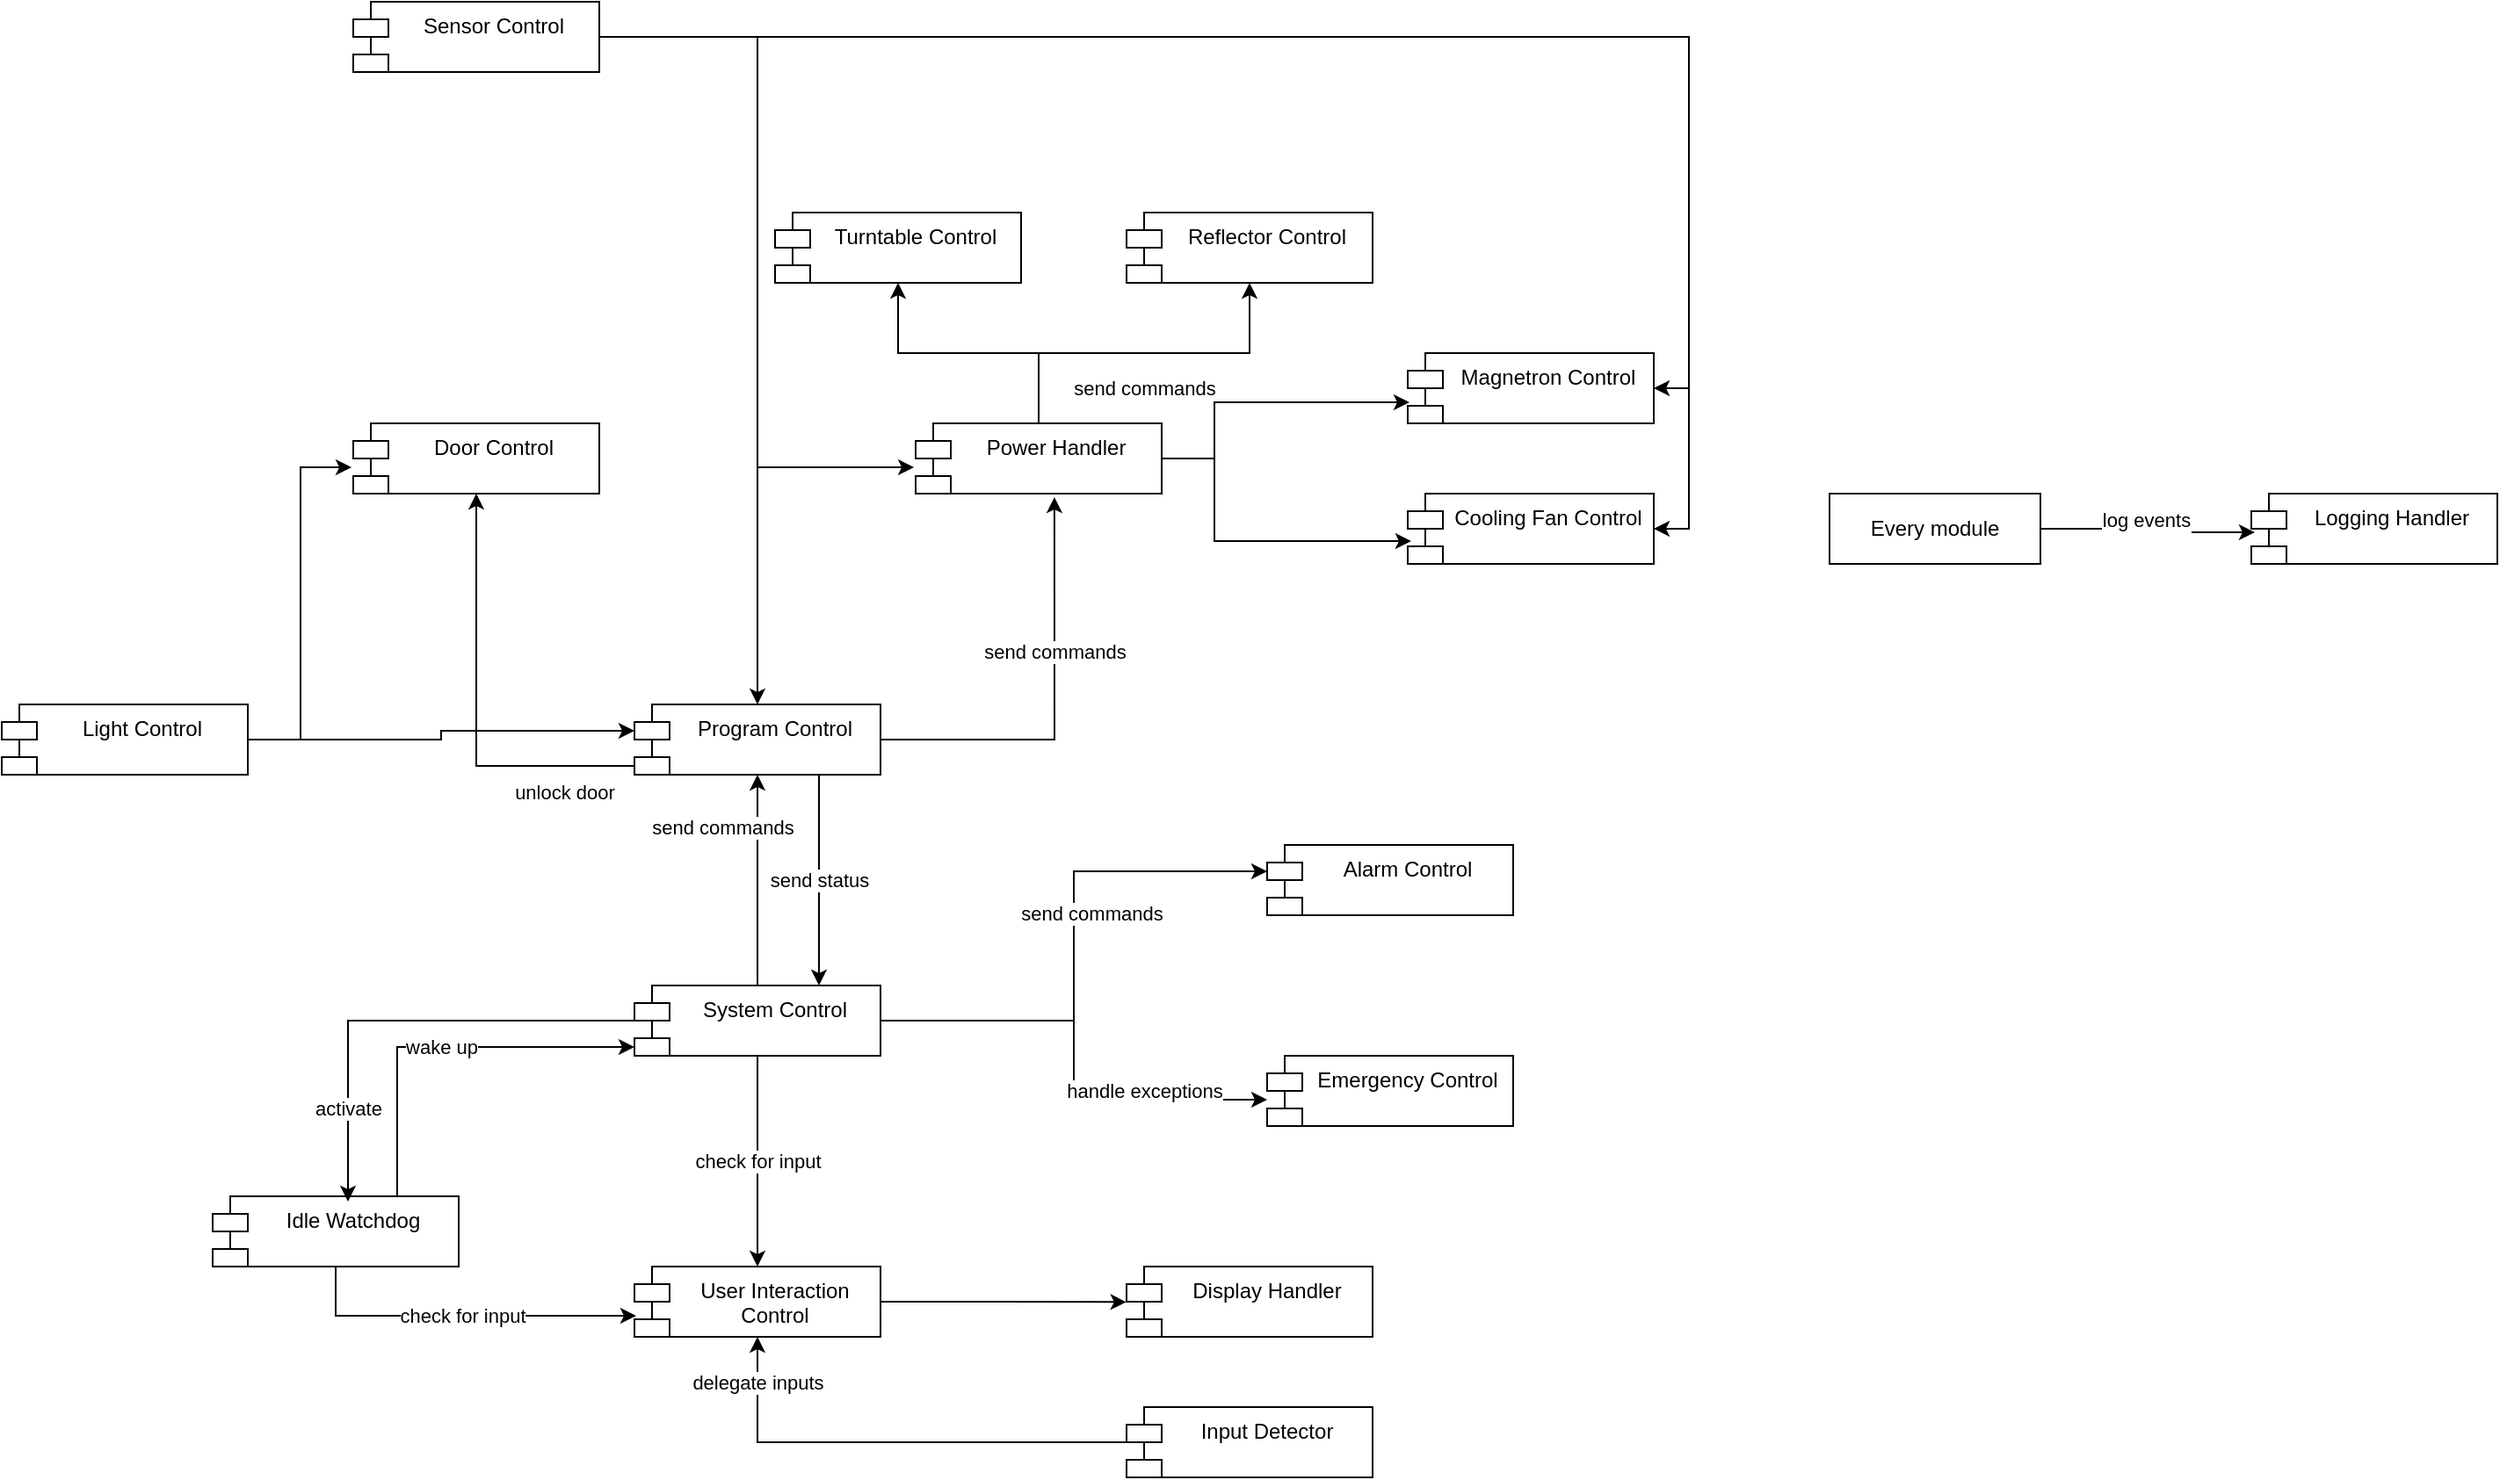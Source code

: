 <mxfile version="27.1.3">
  <diagram name="Page-1" id="nEUa3PmKnS7W-YEGyFnC">
    <mxGraphModel dx="1395" dy="888" grid="1" gridSize="10" guides="1" tooltips="1" connect="1" arrows="1" fold="1" page="1" pageScale="1" pageWidth="1654" pageHeight="2336" math="0" shadow="0">
      <root>
        <mxCell id="0" />
        <mxCell id="1" parent="0" />
        <mxCell id="hslf4Gk_Bzed2EJFcODW-60" value="check for input" style="edgeStyle=orthogonalEdgeStyle;rounded=0;orthogonalLoop=1;jettySize=auto;html=1;entryX=0.5;entryY=0;entryDx=0;entryDy=0;" parent="1" source="hslf4Gk_Bzed2EJFcODW-1" target="hslf4Gk_Bzed2EJFcODW-59" edge="1">
          <mxGeometry relative="1" as="geometry" />
        </mxCell>
        <mxCell id="hslf4Gk_Bzed2EJFcODW-72" value="send commands" style="edgeStyle=orthogonalEdgeStyle;rounded=0;orthogonalLoop=1;jettySize=auto;html=1;entryX=0.5;entryY=1;entryDx=0;entryDy=0;" parent="1" source="hslf4Gk_Bzed2EJFcODW-1" target="hslf4Gk_Bzed2EJFcODW-5" edge="1">
          <mxGeometry x="0.5" y="20" relative="1" as="geometry">
            <mxPoint as="offset" />
          </mxGeometry>
        </mxCell>
        <mxCell id="hslf4Gk_Bzed2EJFcODW-1" value="System Control" style="shape=module;align=left;spacingLeft=20;align=center;verticalAlign=top;whiteSpace=wrap;html=1;" parent="1" vertex="1">
          <mxGeometry x="520" y="680" width="140" height="40" as="geometry" />
        </mxCell>
        <mxCell id="hslf4Gk_Bzed2EJFcODW-2" value="Light Control" style="shape=module;align=left;spacingLeft=20;align=center;verticalAlign=top;whiteSpace=wrap;html=1;" parent="1" vertex="1">
          <mxGeometry x="160" y="520" width="140" height="40" as="geometry" />
        </mxCell>
        <mxCell id="hslf4Gk_Bzed2EJFcODW-33" value="unlock door" style="edgeStyle=orthogonalEdgeStyle;rounded=0;orthogonalLoop=1;jettySize=auto;html=1;entryX=0.5;entryY=1;entryDx=0;entryDy=0;exitX=0;exitY=0;exitDx=0;exitDy=35;exitPerimeter=0;" parent="1" source="hslf4Gk_Bzed2EJFcODW-5" target="hslf4Gk_Bzed2EJFcODW-7" edge="1">
          <mxGeometry x="-0.673" y="15" relative="1" as="geometry">
            <mxPoint as="offset" />
          </mxGeometry>
        </mxCell>
        <mxCell id="hslf4Gk_Bzed2EJFcODW-71" value="send status" style="edgeStyle=orthogonalEdgeStyle;rounded=0;orthogonalLoop=1;jettySize=auto;html=1;exitX=0.75;exitY=1;exitDx=0;exitDy=0;entryX=0.75;entryY=0;entryDx=0;entryDy=0;" parent="1" source="hslf4Gk_Bzed2EJFcODW-5" target="hslf4Gk_Bzed2EJFcODW-1" edge="1">
          <mxGeometry relative="1" as="geometry" />
        </mxCell>
        <mxCell id="hslf4Gk_Bzed2EJFcODW-5" value="Program Control" style="shape=module;align=left;spacingLeft=20;align=center;verticalAlign=top;whiteSpace=wrap;html=1;" parent="1" vertex="1">
          <mxGeometry x="520" y="520" width="140" height="40" as="geometry" />
        </mxCell>
        <mxCell id="hslf4Gk_Bzed2EJFcODW-35" style="edgeStyle=orthogonalEdgeStyle;rounded=0;orthogonalLoop=1;jettySize=auto;html=1;" parent="1" source="hslf4Gk_Bzed2EJFcODW-6" target="hslf4Gk_Bzed2EJFcODW-16" edge="1">
          <mxGeometry relative="1" as="geometry" />
        </mxCell>
        <mxCell id="hslf4Gk_Bzed2EJFcODW-6" value="Power Handler" style="shape=module;align=left;spacingLeft=20;align=center;verticalAlign=top;whiteSpace=wrap;html=1;" parent="1" vertex="1">
          <mxGeometry x="680" y="360" width="140" height="40" as="geometry" />
        </mxCell>
        <mxCell id="hslf4Gk_Bzed2EJFcODW-7" value="Door Control" style="shape=module;align=left;spacingLeft=20;align=center;verticalAlign=top;whiteSpace=wrap;html=1;" parent="1" vertex="1">
          <mxGeometry x="360" y="360" width="140" height="40" as="geometry" />
        </mxCell>
        <mxCell id="hslf4Gk_Bzed2EJFcODW-48" style="edgeStyle=orthogonalEdgeStyle;rounded=0;orthogonalLoop=1;jettySize=auto;html=1;entryX=0.5;entryY=0;entryDx=0;entryDy=0;" parent="1" source="hslf4Gk_Bzed2EJFcODW-8" target="hslf4Gk_Bzed2EJFcODW-5" edge="1">
          <mxGeometry relative="1" as="geometry" />
        </mxCell>
        <mxCell id="QJ_rntAny6IVSX5KRdOZ-8" style="edgeStyle=orthogonalEdgeStyle;rounded=0;orthogonalLoop=1;jettySize=auto;html=1;entryX=1;entryY=0.5;entryDx=0;entryDy=0;" parent="1" source="hslf4Gk_Bzed2EJFcODW-8" target="hslf4Gk_Bzed2EJFcODW-19" edge="1">
          <mxGeometry relative="1" as="geometry" />
        </mxCell>
        <mxCell id="hslf4Gk_Bzed2EJFcODW-8" value="Sensor Control" style="shape=module;align=left;spacingLeft=20;align=center;verticalAlign=top;whiteSpace=wrap;html=1;" parent="1" vertex="1">
          <mxGeometry x="360" y="120" width="140" height="40" as="geometry" />
        </mxCell>
        <mxCell id="hslf4Gk_Bzed2EJFcODW-16" value="Turntable Control" style="shape=module;align=left;spacingLeft=20;align=center;verticalAlign=top;whiteSpace=wrap;html=1;" parent="1" vertex="1">
          <mxGeometry x="600" y="240" width="140" height="40" as="geometry" />
        </mxCell>
        <mxCell id="hslf4Gk_Bzed2EJFcODW-17" value="&lt;div&gt;Reflector Control&lt;/div&gt;" style="shape=module;align=left;spacingLeft=20;align=center;verticalAlign=top;whiteSpace=wrap;html=1;" parent="1" vertex="1">
          <mxGeometry x="800" y="240" width="140" height="40" as="geometry" />
        </mxCell>
        <mxCell id="hslf4Gk_Bzed2EJFcODW-18" value="Magnetron Control" style="shape=module;align=left;spacingLeft=20;align=center;verticalAlign=top;whiteSpace=wrap;html=1;" parent="1" vertex="1">
          <mxGeometry x="960" y="320" width="140" height="40" as="geometry" />
        </mxCell>
        <mxCell id="hslf4Gk_Bzed2EJFcODW-19" value="Cooling Fan Control" style="shape=module;align=left;spacingLeft=20;align=center;verticalAlign=top;whiteSpace=wrap;html=1;" parent="1" vertex="1">
          <mxGeometry x="960" y="400" width="140" height="40" as="geometry" />
        </mxCell>
        <mxCell id="hslf4Gk_Bzed2EJFcODW-34" value="send commands" style="edgeStyle=orthogonalEdgeStyle;rounded=0;orthogonalLoop=1;jettySize=auto;html=1;entryX=0.564;entryY=1.05;entryDx=0;entryDy=0;entryPerimeter=0;" parent="1" source="hslf4Gk_Bzed2EJFcODW-5" target="hslf4Gk_Bzed2EJFcODW-6" edge="1">
          <mxGeometry x="0.257" relative="1" as="geometry">
            <mxPoint as="offset" />
          </mxGeometry>
        </mxCell>
        <mxCell id="hslf4Gk_Bzed2EJFcODW-36" value="send commands" style="edgeStyle=orthogonalEdgeStyle;rounded=0;orthogonalLoop=1;jettySize=auto;html=1;entryX=0.5;entryY=1;entryDx=0;entryDy=0;" parent="1" source="hslf4Gk_Bzed2EJFcODW-6" target="hslf4Gk_Bzed2EJFcODW-17" edge="1">
          <mxGeometry y="-20" relative="1" as="geometry">
            <mxPoint as="offset" />
          </mxGeometry>
        </mxCell>
        <mxCell id="hslf4Gk_Bzed2EJFcODW-37" style="edgeStyle=orthogonalEdgeStyle;rounded=0;orthogonalLoop=1;jettySize=auto;html=1;entryX=0.007;entryY=0.7;entryDx=0;entryDy=0;entryPerimeter=0;" parent="1" source="hslf4Gk_Bzed2EJFcODW-6" target="hslf4Gk_Bzed2EJFcODW-18" edge="1">
          <mxGeometry relative="1" as="geometry">
            <Array as="points">
              <mxPoint x="850" y="380" />
              <mxPoint x="850" y="348" />
            </Array>
          </mxGeometry>
        </mxCell>
        <mxCell id="hslf4Gk_Bzed2EJFcODW-38" style="edgeStyle=orthogonalEdgeStyle;rounded=0;orthogonalLoop=1;jettySize=auto;html=1;entryX=0.014;entryY=0.675;entryDx=0;entryDy=0;entryPerimeter=0;" parent="1" source="hslf4Gk_Bzed2EJFcODW-6" target="hslf4Gk_Bzed2EJFcODW-19" edge="1">
          <mxGeometry relative="1" as="geometry">
            <Array as="points">
              <mxPoint x="850" y="380" />
              <mxPoint x="850" y="427" />
            </Array>
          </mxGeometry>
        </mxCell>
        <mxCell id="hslf4Gk_Bzed2EJFcODW-47" style="edgeStyle=orthogonalEdgeStyle;rounded=0;orthogonalLoop=1;jettySize=auto;html=1;exitX=1;exitY=0.5;exitDx=0;exitDy=0;entryX=-0.007;entryY=0.625;entryDx=0;entryDy=0;entryPerimeter=0;" parent="1" source="hslf4Gk_Bzed2EJFcODW-8" target="hslf4Gk_Bzed2EJFcODW-6" edge="1">
          <mxGeometry relative="1" as="geometry" />
        </mxCell>
        <mxCell id="hslf4Gk_Bzed2EJFcODW-51" style="edgeStyle=orthogonalEdgeStyle;rounded=0;orthogonalLoop=1;jettySize=auto;html=1;entryX=-0.007;entryY=0.625;entryDx=0;entryDy=0;entryPerimeter=0;" parent="1" source="hslf4Gk_Bzed2EJFcODW-2" target="hslf4Gk_Bzed2EJFcODW-7" edge="1">
          <mxGeometry relative="1" as="geometry" />
        </mxCell>
        <mxCell id="hslf4Gk_Bzed2EJFcODW-54" style="edgeStyle=orthogonalEdgeStyle;rounded=0;orthogonalLoop=1;jettySize=auto;html=1;entryX=0;entryY=0;entryDx=0;entryDy=15;entryPerimeter=0;" parent="1" source="hslf4Gk_Bzed2EJFcODW-2" target="hslf4Gk_Bzed2EJFcODW-5" edge="1">
          <mxGeometry relative="1" as="geometry" />
        </mxCell>
        <mxCell id="hslf4Gk_Bzed2EJFcODW-56" value="Emergency Control" style="shape=module;align=left;spacingLeft=20;align=center;verticalAlign=top;whiteSpace=wrap;html=1;" parent="1" vertex="1">
          <mxGeometry x="880" y="720" width="140" height="40" as="geometry" />
        </mxCell>
        <mxCell id="hslf4Gk_Bzed2EJFcODW-57" value="handle exceptions" style="edgeStyle=orthogonalEdgeStyle;rounded=0;orthogonalLoop=1;jettySize=auto;html=1;entryX=0;entryY=0.625;entryDx=0;entryDy=0;entryPerimeter=0;" parent="1" source="hslf4Gk_Bzed2EJFcODW-1" target="hslf4Gk_Bzed2EJFcODW-56" edge="1">
          <mxGeometry x="0.472" y="5" relative="1" as="geometry">
            <mxPoint as="offset" />
          </mxGeometry>
        </mxCell>
        <mxCell id="hslf4Gk_Bzed2EJFcODW-59" value="User Interaction Control" style="shape=module;align=left;spacingLeft=20;align=center;verticalAlign=top;whiteSpace=wrap;html=1;" parent="1" vertex="1">
          <mxGeometry x="520" y="840" width="140" height="40" as="geometry" />
        </mxCell>
        <mxCell id="hslf4Gk_Bzed2EJFcODW-61" value="Display Handler" style="shape=module;align=left;spacingLeft=20;align=center;verticalAlign=top;whiteSpace=wrap;html=1;" parent="1" vertex="1">
          <mxGeometry x="800" y="840" width="140" height="40" as="geometry" />
        </mxCell>
        <mxCell id="hslf4Gk_Bzed2EJFcODW-69" value="delegate inputs" style="edgeStyle=orthogonalEdgeStyle;rounded=0;orthogonalLoop=1;jettySize=auto;html=1;entryX=0.5;entryY=1;entryDx=0;entryDy=0;" parent="1" source="hslf4Gk_Bzed2EJFcODW-63" target="hslf4Gk_Bzed2EJFcODW-59" edge="1">
          <mxGeometry x="0.806" relative="1" as="geometry">
            <mxPoint as="offset" />
          </mxGeometry>
        </mxCell>
        <mxCell id="hslf4Gk_Bzed2EJFcODW-63" value="Input Detector" style="shape=module;align=left;spacingLeft=20;align=center;verticalAlign=top;whiteSpace=wrap;html=1;" parent="1" vertex="1">
          <mxGeometry x="800" y="920" width="140" height="40" as="geometry" />
        </mxCell>
        <mxCell id="hslf4Gk_Bzed2EJFcODW-66" value="Logging Handler" style="shape=module;align=left;spacingLeft=20;align=center;verticalAlign=top;whiteSpace=wrap;html=1;" parent="1" vertex="1">
          <mxGeometry x="1440" y="400" width="140" height="40" as="geometry" />
        </mxCell>
        <mxCell id="hslf4Gk_Bzed2EJFcODW-73" value="Every module" style="rounded=0;whiteSpace=wrap;html=1;" parent="1" vertex="1">
          <mxGeometry x="1200" y="400" width="120" height="40" as="geometry" />
        </mxCell>
        <mxCell id="hslf4Gk_Bzed2EJFcODW-75" value="&#xa;log events&#xa;&#xa;" style="edgeStyle=orthogonalEdgeStyle;rounded=0;orthogonalLoop=1;jettySize=auto;html=1;entryX=0.014;entryY=0.55;entryDx=0;entryDy=0;entryPerimeter=0;" parent="1" source="hslf4Gk_Bzed2EJFcODW-73" target="hslf4Gk_Bzed2EJFcODW-66" edge="1">
          <mxGeometry relative="1" as="geometry" />
        </mxCell>
        <mxCell id="QJ_rntAny6IVSX5KRdOZ-1" value="Alarm Control" style="shape=module;align=left;spacingLeft=20;align=center;verticalAlign=top;whiteSpace=wrap;html=1;" parent="1" vertex="1">
          <mxGeometry x="880" y="600" width="140" height="40" as="geometry" />
        </mxCell>
        <mxCell id="QJ_rntAny6IVSX5KRdOZ-2" value="send commands" style="edgeStyle=orthogonalEdgeStyle;rounded=0;orthogonalLoop=1;jettySize=auto;html=1;exitX=1;exitY=0.5;exitDx=0;exitDy=0;entryX=0;entryY=0;entryDx=0;entryDy=15;entryPerimeter=0;" parent="1" source="hslf4Gk_Bzed2EJFcODW-1" target="QJ_rntAny6IVSX5KRdOZ-1" edge="1">
          <mxGeometry x="0.121" y="-10" relative="1" as="geometry">
            <mxPoint as="offset" />
          </mxGeometry>
        </mxCell>
        <mxCell id="QJ_rntAny6IVSX5KRdOZ-3" value="&lt;div&gt;Idle Watchdog&lt;/div&gt;" style="shape=module;align=left;spacingLeft=20;align=center;verticalAlign=top;whiteSpace=wrap;html=1;" parent="1" vertex="1">
          <mxGeometry x="280" y="800" width="140" height="40" as="geometry" />
        </mxCell>
        <mxCell id="QJ_rntAny6IVSX5KRdOZ-4" value="activate" style="edgeStyle=orthogonalEdgeStyle;rounded=0;orthogonalLoop=1;jettySize=auto;html=1;entryX=0.55;entryY=0.075;entryDx=0;entryDy=0;entryPerimeter=0;" parent="1" source="hslf4Gk_Bzed2EJFcODW-1" target="QJ_rntAny6IVSX5KRdOZ-3" edge="1">
          <mxGeometry x="0.602" relative="1" as="geometry">
            <mxPoint as="offset" />
          </mxGeometry>
        </mxCell>
        <mxCell id="QJ_rntAny6IVSX5KRdOZ-5" value="wake up" style="edgeStyle=orthogonalEdgeStyle;rounded=0;orthogonalLoop=1;jettySize=auto;html=1;exitX=0.75;exitY=0;exitDx=0;exitDy=0;entryX=0;entryY=0;entryDx=0;entryDy=35;entryPerimeter=0;" parent="1" source="QJ_rntAny6IVSX5KRdOZ-3" target="hslf4Gk_Bzed2EJFcODW-1" edge="1">
          <mxGeometry relative="1" as="geometry" />
        </mxCell>
        <mxCell id="QJ_rntAny6IVSX5KRdOZ-6" value="check for input" style="edgeStyle=orthogonalEdgeStyle;rounded=0;orthogonalLoop=1;jettySize=auto;html=1;exitX=0.5;exitY=1;exitDx=0;exitDy=0;entryX=0.007;entryY=0.7;entryDx=0;entryDy=0;entryPerimeter=0;" parent="1" source="QJ_rntAny6IVSX5KRdOZ-3" target="hslf4Gk_Bzed2EJFcODW-59" edge="1">
          <mxGeometry relative="1" as="geometry" />
        </mxCell>
        <mxCell id="MqFtCckb3equybDgxJhU-1" style="edgeStyle=orthogonalEdgeStyle;rounded=0;orthogonalLoop=1;jettySize=auto;html=1;entryX=-0.001;entryY=0.505;entryDx=0;entryDy=0;entryPerimeter=0;" parent="1" source="hslf4Gk_Bzed2EJFcODW-59" target="hslf4Gk_Bzed2EJFcODW-61" edge="1">
          <mxGeometry relative="1" as="geometry" />
        </mxCell>
        <mxCell id="eGqyYVQawlPffsyhX7mT-1" style="edgeStyle=orthogonalEdgeStyle;rounded=0;orthogonalLoop=1;jettySize=auto;html=1;entryX=1;entryY=0.5;entryDx=0;entryDy=0;exitX=1;exitY=0.5;exitDx=0;exitDy=0;" edge="1" parent="1" source="hslf4Gk_Bzed2EJFcODW-8" target="hslf4Gk_Bzed2EJFcODW-18">
          <mxGeometry relative="1" as="geometry">
            <mxPoint x="1100" y="250" as="sourcePoint" />
            <mxPoint x="1700" y="530" as="targetPoint" />
          </mxGeometry>
        </mxCell>
      </root>
    </mxGraphModel>
  </diagram>
</mxfile>
